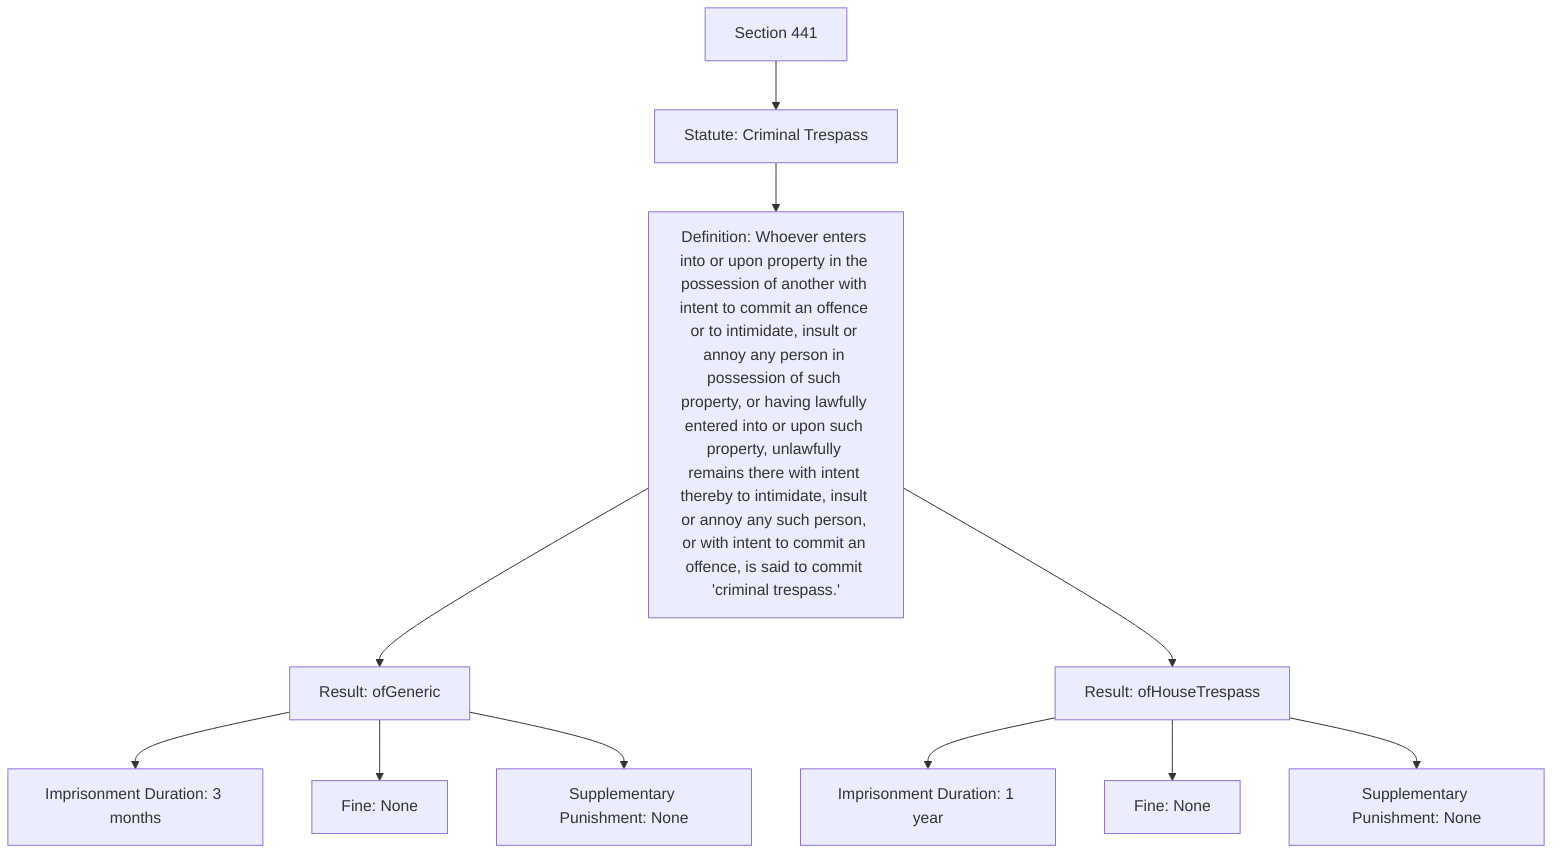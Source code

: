 graph TD

    A[Section 441] --> B[Statute: Criminal Trespass] --> C[Definition: Whoever enters into or upon property in the possession of another with intent to commit an offence or to intimidate, insult or annoy any person in possession of such property, or having lawfully entered into or upon such property, unlawfully remains there with intent thereby to intimidate, insult or annoy any such person, or with intent to commit an offence, is said to commit 'criminal trespass.']

    C --> D[Result: ofGeneric]
    D --> D1[Imprisonment Duration: 3 months]
    D --> D2[Fine: None]
    D --> D3[Supplementary Punishment: None]

    C --> E[Result: ofHouseTrespass]
    E --> E1[Imprisonment Duration: 1 year]
    E --> E2[Fine: None]
    E --> E3[Supplementary Punishment: None]